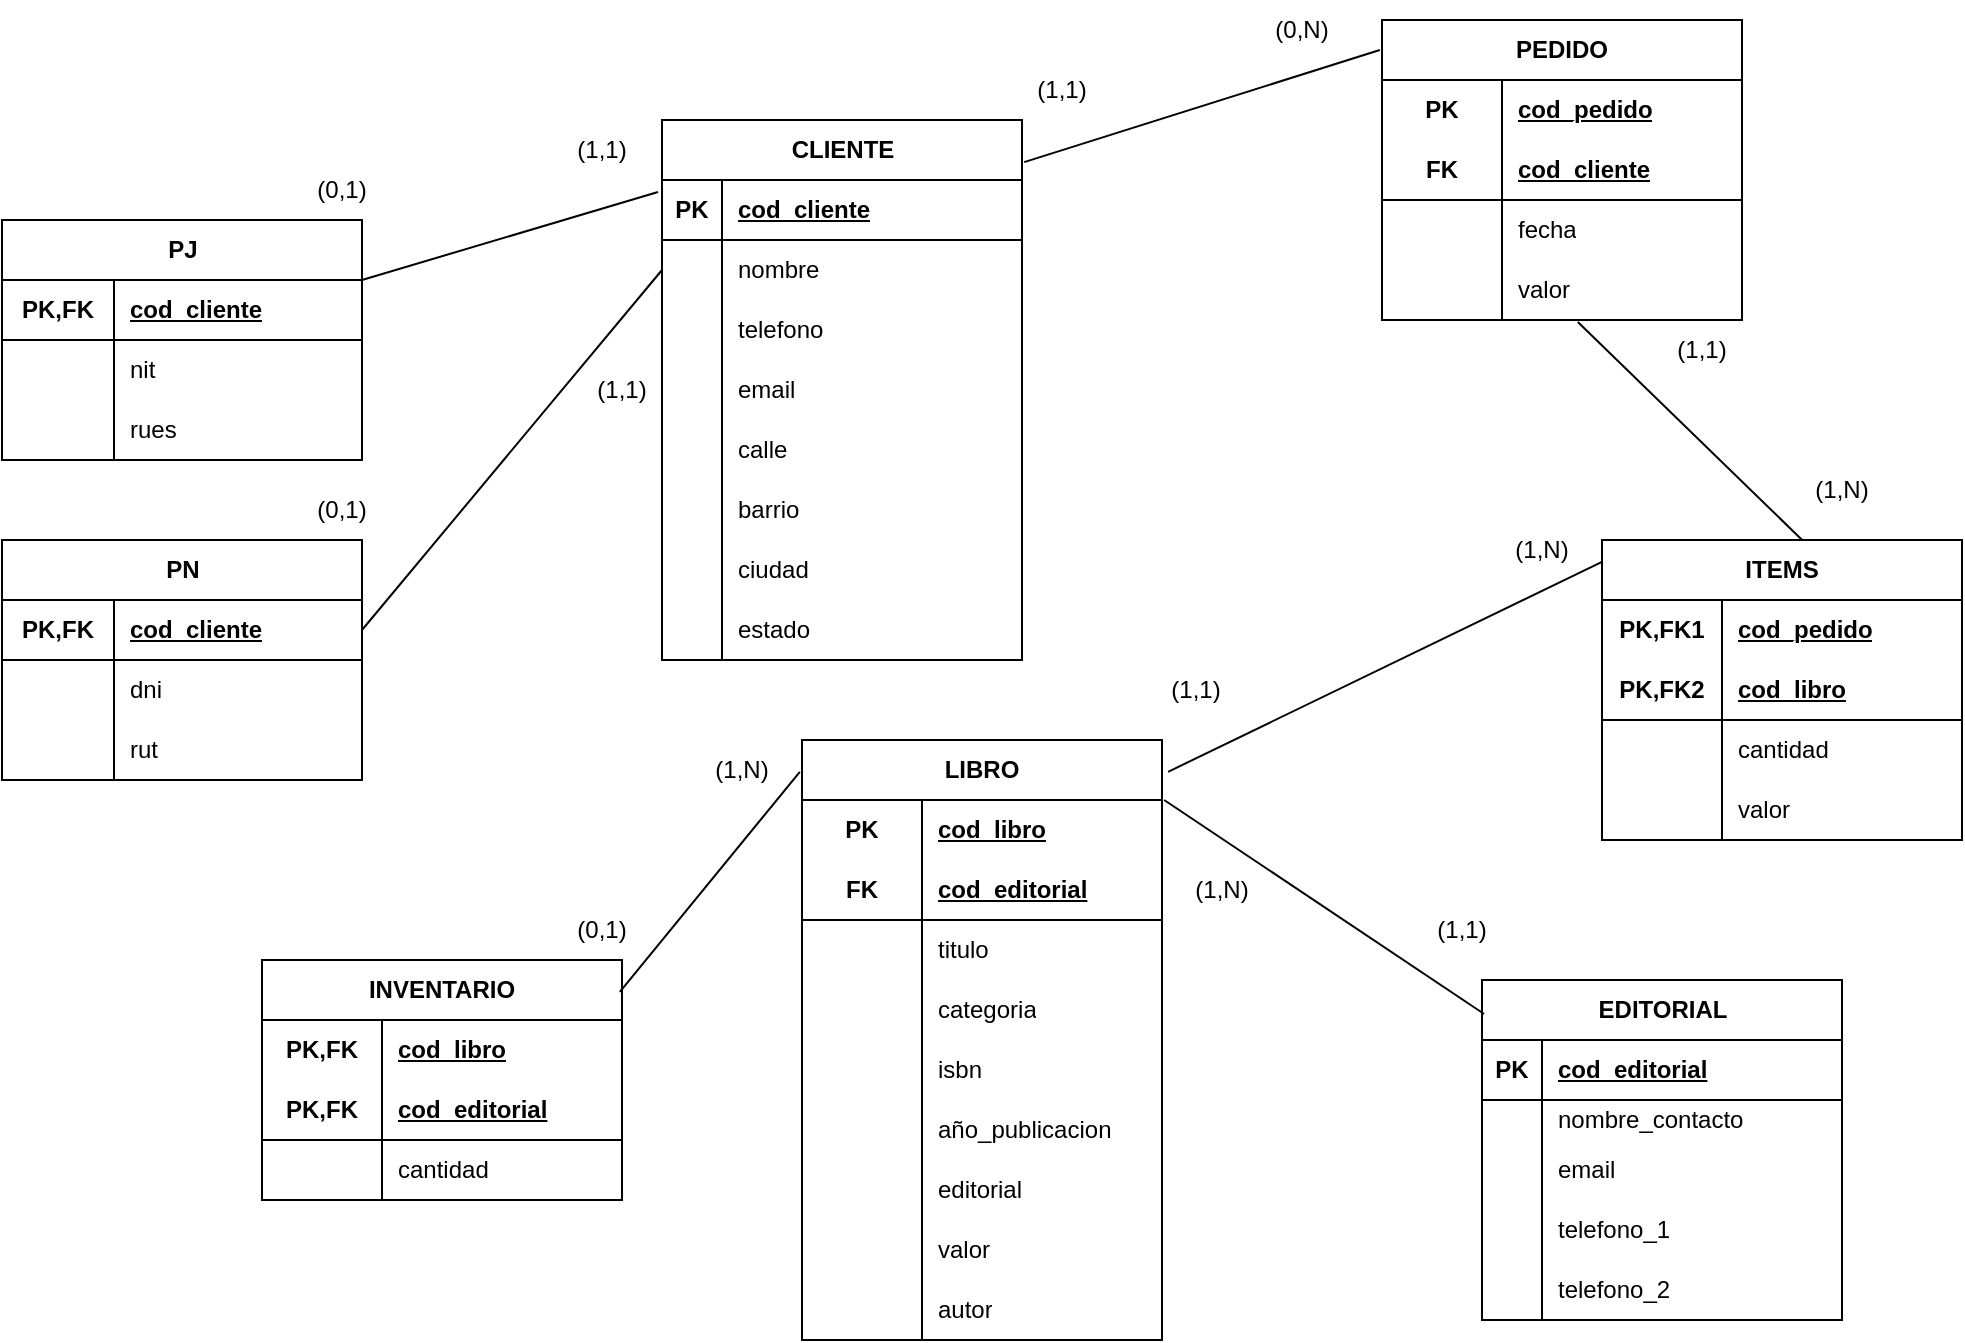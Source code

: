 <mxfile version="27.2.0">
  <diagram name="Página-1" id="i_dzlknEgT5EiHGoHxBl">
    <mxGraphModel dx="1426" dy="1920" grid="1" gridSize="10" guides="1" tooltips="1" connect="1" arrows="1" fold="1" page="1" pageScale="1" pageWidth="827" pageHeight="1169" math="0" shadow="0">
      <root>
        <mxCell id="0" />
        <mxCell id="1" parent="0" />
        <mxCell id="mMzrcT9oC1qT4uCZ-Awr-1" value="CLIENTE" style="shape=table;startSize=30;container=1;collapsible=1;childLayout=tableLayout;fixedRows=1;rowLines=0;fontStyle=1;align=center;resizeLast=1;html=1;" vertex="1" parent="1">
          <mxGeometry x="530" y="-10" width="180" height="270" as="geometry" />
        </mxCell>
        <mxCell id="mMzrcT9oC1qT4uCZ-Awr-2" value="" style="shape=tableRow;horizontal=0;startSize=0;swimlaneHead=0;swimlaneBody=0;fillColor=none;collapsible=0;dropTarget=0;points=[[0,0.5],[1,0.5]];portConstraint=eastwest;top=0;left=0;right=0;bottom=1;" vertex="1" parent="mMzrcT9oC1qT4uCZ-Awr-1">
          <mxGeometry y="30" width="180" height="30" as="geometry" />
        </mxCell>
        <mxCell id="mMzrcT9oC1qT4uCZ-Awr-3" value="PK" style="shape=partialRectangle;connectable=0;fillColor=none;top=0;left=0;bottom=0;right=0;fontStyle=1;overflow=hidden;whiteSpace=wrap;html=1;" vertex="1" parent="mMzrcT9oC1qT4uCZ-Awr-2">
          <mxGeometry width="30" height="30" as="geometry">
            <mxRectangle width="30" height="30" as="alternateBounds" />
          </mxGeometry>
        </mxCell>
        <mxCell id="mMzrcT9oC1qT4uCZ-Awr-4" value="cod_cliente" style="shape=partialRectangle;connectable=0;fillColor=none;top=0;left=0;bottom=0;right=0;align=left;spacingLeft=6;fontStyle=5;overflow=hidden;whiteSpace=wrap;html=1;" vertex="1" parent="mMzrcT9oC1qT4uCZ-Awr-2">
          <mxGeometry x="30" width="150" height="30" as="geometry">
            <mxRectangle width="150" height="30" as="alternateBounds" />
          </mxGeometry>
        </mxCell>
        <mxCell id="mMzrcT9oC1qT4uCZ-Awr-5" value="" style="shape=tableRow;horizontal=0;startSize=0;swimlaneHead=0;swimlaneBody=0;fillColor=none;collapsible=0;dropTarget=0;points=[[0,0.5],[1,0.5]];portConstraint=eastwest;top=0;left=0;right=0;bottom=0;" vertex="1" parent="mMzrcT9oC1qT4uCZ-Awr-1">
          <mxGeometry y="60" width="180" height="30" as="geometry" />
        </mxCell>
        <mxCell id="mMzrcT9oC1qT4uCZ-Awr-6" value="" style="shape=partialRectangle;connectable=0;fillColor=none;top=0;left=0;bottom=0;right=0;editable=1;overflow=hidden;whiteSpace=wrap;html=1;" vertex="1" parent="mMzrcT9oC1qT4uCZ-Awr-5">
          <mxGeometry width="30" height="30" as="geometry">
            <mxRectangle width="30" height="30" as="alternateBounds" />
          </mxGeometry>
        </mxCell>
        <mxCell id="mMzrcT9oC1qT4uCZ-Awr-7" value="nombre" style="shape=partialRectangle;connectable=0;fillColor=none;top=0;left=0;bottom=0;right=0;align=left;spacingLeft=6;overflow=hidden;whiteSpace=wrap;html=1;" vertex="1" parent="mMzrcT9oC1qT4uCZ-Awr-5">
          <mxGeometry x="30" width="150" height="30" as="geometry">
            <mxRectangle width="150" height="30" as="alternateBounds" />
          </mxGeometry>
        </mxCell>
        <mxCell id="mMzrcT9oC1qT4uCZ-Awr-8" value="" style="shape=tableRow;horizontal=0;startSize=0;swimlaneHead=0;swimlaneBody=0;fillColor=none;collapsible=0;dropTarget=0;points=[[0,0.5],[1,0.5]];portConstraint=eastwest;top=0;left=0;right=0;bottom=0;" vertex="1" parent="mMzrcT9oC1qT4uCZ-Awr-1">
          <mxGeometry y="90" width="180" height="30" as="geometry" />
        </mxCell>
        <mxCell id="mMzrcT9oC1qT4uCZ-Awr-9" value="" style="shape=partialRectangle;connectable=0;fillColor=none;top=0;left=0;bottom=0;right=0;editable=1;overflow=hidden;whiteSpace=wrap;html=1;" vertex="1" parent="mMzrcT9oC1qT4uCZ-Awr-8">
          <mxGeometry width="30" height="30" as="geometry">
            <mxRectangle width="30" height="30" as="alternateBounds" />
          </mxGeometry>
        </mxCell>
        <mxCell id="mMzrcT9oC1qT4uCZ-Awr-10" value="telefono" style="shape=partialRectangle;connectable=0;fillColor=none;top=0;left=0;bottom=0;right=0;align=left;spacingLeft=6;overflow=hidden;whiteSpace=wrap;html=1;" vertex="1" parent="mMzrcT9oC1qT4uCZ-Awr-8">
          <mxGeometry x="30" width="150" height="30" as="geometry">
            <mxRectangle width="150" height="30" as="alternateBounds" />
          </mxGeometry>
        </mxCell>
        <mxCell id="mMzrcT9oC1qT4uCZ-Awr-11" value="" style="shape=tableRow;horizontal=0;startSize=0;swimlaneHead=0;swimlaneBody=0;fillColor=none;collapsible=0;dropTarget=0;points=[[0,0.5],[1,0.5]];portConstraint=eastwest;top=0;left=0;right=0;bottom=0;" vertex="1" parent="mMzrcT9oC1qT4uCZ-Awr-1">
          <mxGeometry y="120" width="180" height="30" as="geometry" />
        </mxCell>
        <mxCell id="mMzrcT9oC1qT4uCZ-Awr-12" value="" style="shape=partialRectangle;connectable=0;fillColor=none;top=0;left=0;bottom=0;right=0;editable=1;overflow=hidden;whiteSpace=wrap;html=1;" vertex="1" parent="mMzrcT9oC1qT4uCZ-Awr-11">
          <mxGeometry width="30" height="30" as="geometry">
            <mxRectangle width="30" height="30" as="alternateBounds" />
          </mxGeometry>
        </mxCell>
        <mxCell id="mMzrcT9oC1qT4uCZ-Awr-13" value="email" style="shape=partialRectangle;connectable=0;fillColor=none;top=0;left=0;bottom=0;right=0;align=left;spacingLeft=6;overflow=hidden;whiteSpace=wrap;html=1;" vertex="1" parent="mMzrcT9oC1qT4uCZ-Awr-11">
          <mxGeometry x="30" width="150" height="30" as="geometry">
            <mxRectangle width="150" height="30" as="alternateBounds" />
          </mxGeometry>
        </mxCell>
        <mxCell id="mMzrcT9oC1qT4uCZ-Awr-14" style="shape=tableRow;horizontal=0;startSize=0;swimlaneHead=0;swimlaneBody=0;fillColor=none;collapsible=0;dropTarget=0;points=[[0,0.5],[1,0.5]];portConstraint=eastwest;top=0;left=0;right=0;bottom=0;" vertex="1" parent="mMzrcT9oC1qT4uCZ-Awr-1">
          <mxGeometry y="150" width="180" height="30" as="geometry" />
        </mxCell>
        <mxCell id="mMzrcT9oC1qT4uCZ-Awr-15" style="shape=partialRectangle;connectable=0;fillColor=none;top=0;left=0;bottom=0;right=0;editable=1;overflow=hidden;whiteSpace=wrap;html=1;" vertex="1" parent="mMzrcT9oC1qT4uCZ-Awr-14">
          <mxGeometry width="30" height="30" as="geometry">
            <mxRectangle width="30" height="30" as="alternateBounds" />
          </mxGeometry>
        </mxCell>
        <mxCell id="mMzrcT9oC1qT4uCZ-Awr-16" value="calle" style="shape=partialRectangle;connectable=0;fillColor=none;top=0;left=0;bottom=0;right=0;align=left;spacingLeft=6;overflow=hidden;whiteSpace=wrap;html=1;" vertex="1" parent="mMzrcT9oC1qT4uCZ-Awr-14">
          <mxGeometry x="30" width="150" height="30" as="geometry">
            <mxRectangle width="150" height="30" as="alternateBounds" />
          </mxGeometry>
        </mxCell>
        <mxCell id="mMzrcT9oC1qT4uCZ-Awr-17" style="shape=tableRow;horizontal=0;startSize=0;swimlaneHead=0;swimlaneBody=0;fillColor=none;collapsible=0;dropTarget=0;points=[[0,0.5],[1,0.5]];portConstraint=eastwest;top=0;left=0;right=0;bottom=0;" vertex="1" parent="mMzrcT9oC1qT4uCZ-Awr-1">
          <mxGeometry y="180" width="180" height="30" as="geometry" />
        </mxCell>
        <mxCell id="mMzrcT9oC1qT4uCZ-Awr-18" style="shape=partialRectangle;connectable=0;fillColor=none;top=0;left=0;bottom=0;right=0;editable=1;overflow=hidden;whiteSpace=wrap;html=1;" vertex="1" parent="mMzrcT9oC1qT4uCZ-Awr-17">
          <mxGeometry width="30" height="30" as="geometry">
            <mxRectangle width="30" height="30" as="alternateBounds" />
          </mxGeometry>
        </mxCell>
        <mxCell id="mMzrcT9oC1qT4uCZ-Awr-19" value="barrio" style="shape=partialRectangle;connectable=0;fillColor=none;top=0;left=0;bottom=0;right=0;align=left;spacingLeft=6;overflow=hidden;whiteSpace=wrap;html=1;" vertex="1" parent="mMzrcT9oC1qT4uCZ-Awr-17">
          <mxGeometry x="30" width="150" height="30" as="geometry">
            <mxRectangle width="150" height="30" as="alternateBounds" />
          </mxGeometry>
        </mxCell>
        <mxCell id="mMzrcT9oC1qT4uCZ-Awr-20" style="shape=tableRow;horizontal=0;startSize=0;swimlaneHead=0;swimlaneBody=0;fillColor=none;collapsible=0;dropTarget=0;points=[[0,0.5],[1,0.5]];portConstraint=eastwest;top=0;left=0;right=0;bottom=0;" vertex="1" parent="mMzrcT9oC1qT4uCZ-Awr-1">
          <mxGeometry y="210" width="180" height="30" as="geometry" />
        </mxCell>
        <mxCell id="mMzrcT9oC1qT4uCZ-Awr-21" style="shape=partialRectangle;connectable=0;fillColor=none;top=0;left=0;bottom=0;right=0;editable=1;overflow=hidden;whiteSpace=wrap;html=1;" vertex="1" parent="mMzrcT9oC1qT4uCZ-Awr-20">
          <mxGeometry width="30" height="30" as="geometry">
            <mxRectangle width="30" height="30" as="alternateBounds" />
          </mxGeometry>
        </mxCell>
        <mxCell id="mMzrcT9oC1qT4uCZ-Awr-22" value="ciudad" style="shape=partialRectangle;connectable=0;fillColor=none;top=0;left=0;bottom=0;right=0;align=left;spacingLeft=6;overflow=hidden;whiteSpace=wrap;html=1;" vertex="1" parent="mMzrcT9oC1qT4uCZ-Awr-20">
          <mxGeometry x="30" width="150" height="30" as="geometry">
            <mxRectangle width="150" height="30" as="alternateBounds" />
          </mxGeometry>
        </mxCell>
        <mxCell id="mMzrcT9oC1qT4uCZ-Awr-23" style="shape=tableRow;horizontal=0;startSize=0;swimlaneHead=0;swimlaneBody=0;fillColor=none;collapsible=0;dropTarget=0;points=[[0,0.5],[1,0.5]];portConstraint=eastwest;top=0;left=0;right=0;bottom=0;" vertex="1" parent="mMzrcT9oC1qT4uCZ-Awr-1">
          <mxGeometry y="240" width="180" height="30" as="geometry" />
        </mxCell>
        <mxCell id="mMzrcT9oC1qT4uCZ-Awr-24" style="shape=partialRectangle;connectable=0;fillColor=none;top=0;left=0;bottom=0;right=0;editable=1;overflow=hidden;whiteSpace=wrap;html=1;" vertex="1" parent="mMzrcT9oC1qT4uCZ-Awr-23">
          <mxGeometry width="30" height="30" as="geometry">
            <mxRectangle width="30" height="30" as="alternateBounds" />
          </mxGeometry>
        </mxCell>
        <mxCell id="mMzrcT9oC1qT4uCZ-Awr-25" value="estado" style="shape=partialRectangle;connectable=0;fillColor=none;top=0;left=0;bottom=0;right=0;align=left;spacingLeft=6;overflow=hidden;whiteSpace=wrap;html=1;" vertex="1" parent="mMzrcT9oC1qT4uCZ-Awr-23">
          <mxGeometry x="30" width="150" height="30" as="geometry">
            <mxRectangle width="150" height="30" as="alternateBounds" />
          </mxGeometry>
        </mxCell>
        <mxCell id="mMzrcT9oC1qT4uCZ-Awr-26" value="EDITORIAL" style="shape=table;startSize=30;container=1;collapsible=1;childLayout=tableLayout;fixedRows=1;rowLines=0;fontStyle=1;align=center;resizeLast=1;html=1;" vertex="1" parent="1">
          <mxGeometry x="940" y="420" width="180" height="170" as="geometry" />
        </mxCell>
        <mxCell id="mMzrcT9oC1qT4uCZ-Awr-27" value="" style="shape=tableRow;horizontal=0;startSize=0;swimlaneHead=0;swimlaneBody=0;fillColor=none;collapsible=0;dropTarget=0;points=[[0,0.5],[1,0.5]];portConstraint=eastwest;top=0;left=0;right=0;bottom=1;" vertex="1" parent="mMzrcT9oC1qT4uCZ-Awr-26">
          <mxGeometry y="30" width="180" height="30" as="geometry" />
        </mxCell>
        <mxCell id="mMzrcT9oC1qT4uCZ-Awr-28" value="PK" style="shape=partialRectangle;connectable=0;fillColor=none;top=0;left=0;bottom=0;right=0;fontStyle=1;overflow=hidden;whiteSpace=wrap;html=1;" vertex="1" parent="mMzrcT9oC1qT4uCZ-Awr-27">
          <mxGeometry width="30" height="30" as="geometry">
            <mxRectangle width="30" height="30" as="alternateBounds" />
          </mxGeometry>
        </mxCell>
        <mxCell id="mMzrcT9oC1qT4uCZ-Awr-29" value="cod_editorial" style="shape=partialRectangle;connectable=0;fillColor=none;top=0;left=0;bottom=0;right=0;align=left;spacingLeft=6;fontStyle=5;overflow=hidden;whiteSpace=wrap;html=1;" vertex="1" parent="mMzrcT9oC1qT4uCZ-Awr-27">
          <mxGeometry x="30" width="150" height="30" as="geometry">
            <mxRectangle width="150" height="30" as="alternateBounds" />
          </mxGeometry>
        </mxCell>
        <mxCell id="mMzrcT9oC1qT4uCZ-Awr-30" value="" style="shape=tableRow;horizontal=0;startSize=0;swimlaneHead=0;swimlaneBody=0;fillColor=none;collapsible=0;dropTarget=0;points=[[0,0.5],[1,0.5]];portConstraint=eastwest;top=0;left=0;right=0;bottom=0;" vertex="1" parent="mMzrcT9oC1qT4uCZ-Awr-26">
          <mxGeometry y="60" width="180" height="20" as="geometry" />
        </mxCell>
        <mxCell id="mMzrcT9oC1qT4uCZ-Awr-31" value="" style="shape=partialRectangle;connectable=0;fillColor=none;top=0;left=0;bottom=0;right=0;editable=1;overflow=hidden;whiteSpace=wrap;html=1;" vertex="1" parent="mMzrcT9oC1qT4uCZ-Awr-30">
          <mxGeometry width="30" height="20" as="geometry">
            <mxRectangle width="30" height="20" as="alternateBounds" />
          </mxGeometry>
        </mxCell>
        <mxCell id="mMzrcT9oC1qT4uCZ-Awr-32" value="nombre_contacto" style="shape=partialRectangle;connectable=0;fillColor=none;top=0;left=0;bottom=0;right=0;align=left;spacingLeft=6;overflow=hidden;whiteSpace=wrap;html=1;" vertex="1" parent="mMzrcT9oC1qT4uCZ-Awr-30">
          <mxGeometry x="30" width="150" height="20" as="geometry">
            <mxRectangle width="150" height="20" as="alternateBounds" />
          </mxGeometry>
        </mxCell>
        <mxCell id="mMzrcT9oC1qT4uCZ-Awr-33" value="" style="shape=tableRow;horizontal=0;startSize=0;swimlaneHead=0;swimlaneBody=0;fillColor=none;collapsible=0;dropTarget=0;points=[[0,0.5],[1,0.5]];portConstraint=eastwest;top=0;left=0;right=0;bottom=0;" vertex="1" parent="mMzrcT9oC1qT4uCZ-Awr-26">
          <mxGeometry y="80" width="180" height="30" as="geometry" />
        </mxCell>
        <mxCell id="mMzrcT9oC1qT4uCZ-Awr-34" value="" style="shape=partialRectangle;connectable=0;fillColor=none;top=0;left=0;bottom=0;right=0;editable=1;overflow=hidden;whiteSpace=wrap;html=1;" vertex="1" parent="mMzrcT9oC1qT4uCZ-Awr-33">
          <mxGeometry width="30" height="30" as="geometry">
            <mxRectangle width="30" height="30" as="alternateBounds" />
          </mxGeometry>
        </mxCell>
        <mxCell id="mMzrcT9oC1qT4uCZ-Awr-35" value="email" style="shape=partialRectangle;connectable=0;fillColor=none;top=0;left=0;bottom=0;right=0;align=left;spacingLeft=6;overflow=hidden;whiteSpace=wrap;html=1;" vertex="1" parent="mMzrcT9oC1qT4uCZ-Awr-33">
          <mxGeometry x="30" width="150" height="30" as="geometry">
            <mxRectangle width="150" height="30" as="alternateBounds" />
          </mxGeometry>
        </mxCell>
        <mxCell id="mMzrcT9oC1qT4uCZ-Awr-36" value="" style="shape=tableRow;horizontal=0;startSize=0;swimlaneHead=0;swimlaneBody=0;fillColor=none;collapsible=0;dropTarget=0;points=[[0,0.5],[1,0.5]];portConstraint=eastwest;top=0;left=0;right=0;bottom=0;" vertex="1" parent="mMzrcT9oC1qT4uCZ-Awr-26">
          <mxGeometry y="110" width="180" height="30" as="geometry" />
        </mxCell>
        <mxCell id="mMzrcT9oC1qT4uCZ-Awr-37" value="" style="shape=partialRectangle;connectable=0;fillColor=none;top=0;left=0;bottom=0;right=0;editable=1;overflow=hidden;whiteSpace=wrap;html=1;" vertex="1" parent="mMzrcT9oC1qT4uCZ-Awr-36">
          <mxGeometry width="30" height="30" as="geometry">
            <mxRectangle width="30" height="30" as="alternateBounds" />
          </mxGeometry>
        </mxCell>
        <mxCell id="mMzrcT9oC1qT4uCZ-Awr-38" value="telefono_1" style="shape=partialRectangle;connectable=0;fillColor=none;top=0;left=0;bottom=0;right=0;align=left;spacingLeft=6;overflow=hidden;whiteSpace=wrap;html=1;" vertex="1" parent="mMzrcT9oC1qT4uCZ-Awr-36">
          <mxGeometry x="30" width="150" height="30" as="geometry">
            <mxRectangle width="150" height="30" as="alternateBounds" />
          </mxGeometry>
        </mxCell>
        <mxCell id="mMzrcT9oC1qT4uCZ-Awr-39" value="" style="shape=tableRow;horizontal=0;startSize=0;swimlaneHead=0;swimlaneBody=0;fillColor=none;collapsible=0;dropTarget=0;points=[[0,0.5],[1,0.5]];portConstraint=eastwest;top=0;left=0;right=0;bottom=0;" vertex="1" parent="mMzrcT9oC1qT4uCZ-Awr-26">
          <mxGeometry y="140" width="180" height="30" as="geometry" />
        </mxCell>
        <mxCell id="mMzrcT9oC1qT4uCZ-Awr-40" value="" style="shape=partialRectangle;connectable=0;fillColor=none;top=0;left=0;bottom=0;right=0;editable=1;overflow=hidden;whiteSpace=wrap;html=1;" vertex="1" parent="mMzrcT9oC1qT4uCZ-Awr-39">
          <mxGeometry width="30" height="30" as="geometry">
            <mxRectangle width="30" height="30" as="alternateBounds" />
          </mxGeometry>
        </mxCell>
        <mxCell id="mMzrcT9oC1qT4uCZ-Awr-41" value="telefono_2" style="shape=partialRectangle;connectable=0;fillColor=none;top=0;left=0;bottom=0;right=0;align=left;spacingLeft=6;overflow=hidden;whiteSpace=wrap;html=1;" vertex="1" parent="mMzrcT9oC1qT4uCZ-Awr-39">
          <mxGeometry x="30" width="150" height="30" as="geometry">
            <mxRectangle width="150" height="30" as="alternateBounds" />
          </mxGeometry>
        </mxCell>
        <mxCell id="mMzrcT9oC1qT4uCZ-Awr-55" value="PEDIDO" style="shape=table;startSize=30;container=1;collapsible=1;childLayout=tableLayout;fixedRows=1;rowLines=0;fontStyle=1;align=center;resizeLast=1;html=1;whiteSpace=wrap;" vertex="1" parent="1">
          <mxGeometry x="890" y="-60" width="180" height="150" as="geometry" />
        </mxCell>
        <mxCell id="mMzrcT9oC1qT4uCZ-Awr-56" value="" style="shape=tableRow;horizontal=0;startSize=0;swimlaneHead=0;swimlaneBody=0;fillColor=none;collapsible=0;dropTarget=0;points=[[0,0.5],[1,0.5]];portConstraint=eastwest;top=0;left=0;right=0;bottom=0;html=1;" vertex="1" parent="mMzrcT9oC1qT4uCZ-Awr-55">
          <mxGeometry y="30" width="180" height="30" as="geometry" />
        </mxCell>
        <mxCell id="mMzrcT9oC1qT4uCZ-Awr-57" value="PK" style="shape=partialRectangle;connectable=0;fillColor=none;top=0;left=0;bottom=0;right=0;fontStyle=1;overflow=hidden;html=1;whiteSpace=wrap;" vertex="1" parent="mMzrcT9oC1qT4uCZ-Awr-56">
          <mxGeometry width="60" height="30" as="geometry">
            <mxRectangle width="60" height="30" as="alternateBounds" />
          </mxGeometry>
        </mxCell>
        <mxCell id="mMzrcT9oC1qT4uCZ-Awr-58" value="cod_pedido" style="shape=partialRectangle;connectable=0;fillColor=none;top=0;left=0;bottom=0;right=0;align=left;spacingLeft=6;fontStyle=5;overflow=hidden;html=1;whiteSpace=wrap;" vertex="1" parent="mMzrcT9oC1qT4uCZ-Awr-56">
          <mxGeometry x="60" width="120" height="30" as="geometry">
            <mxRectangle width="120" height="30" as="alternateBounds" />
          </mxGeometry>
        </mxCell>
        <mxCell id="mMzrcT9oC1qT4uCZ-Awr-59" value="" style="shape=tableRow;horizontal=0;startSize=0;swimlaneHead=0;swimlaneBody=0;fillColor=none;collapsible=0;dropTarget=0;points=[[0,0.5],[1,0.5]];portConstraint=eastwest;top=0;left=0;right=0;bottom=1;html=1;" vertex="1" parent="mMzrcT9oC1qT4uCZ-Awr-55">
          <mxGeometry y="60" width="180" height="30" as="geometry" />
        </mxCell>
        <mxCell id="mMzrcT9oC1qT4uCZ-Awr-60" value="FK" style="shape=partialRectangle;connectable=0;fillColor=none;top=0;left=0;bottom=0;right=0;fontStyle=1;overflow=hidden;html=1;whiteSpace=wrap;" vertex="1" parent="mMzrcT9oC1qT4uCZ-Awr-59">
          <mxGeometry width="60" height="30" as="geometry">
            <mxRectangle width="60" height="30" as="alternateBounds" />
          </mxGeometry>
        </mxCell>
        <mxCell id="mMzrcT9oC1qT4uCZ-Awr-61" value="cod_cliente" style="shape=partialRectangle;connectable=0;fillColor=none;top=0;left=0;bottom=0;right=0;align=left;spacingLeft=6;fontStyle=5;overflow=hidden;html=1;whiteSpace=wrap;" vertex="1" parent="mMzrcT9oC1qT4uCZ-Awr-59">
          <mxGeometry x="60" width="120" height="30" as="geometry">
            <mxRectangle width="120" height="30" as="alternateBounds" />
          </mxGeometry>
        </mxCell>
        <mxCell id="mMzrcT9oC1qT4uCZ-Awr-62" value="" style="shape=tableRow;horizontal=0;startSize=0;swimlaneHead=0;swimlaneBody=0;fillColor=none;collapsible=0;dropTarget=0;points=[[0,0.5],[1,0.5]];portConstraint=eastwest;top=0;left=0;right=0;bottom=0;html=1;" vertex="1" parent="mMzrcT9oC1qT4uCZ-Awr-55">
          <mxGeometry y="90" width="180" height="30" as="geometry" />
        </mxCell>
        <mxCell id="mMzrcT9oC1qT4uCZ-Awr-63" value="" style="shape=partialRectangle;connectable=0;fillColor=none;top=0;left=0;bottom=0;right=0;editable=1;overflow=hidden;html=1;whiteSpace=wrap;" vertex="1" parent="mMzrcT9oC1qT4uCZ-Awr-62">
          <mxGeometry width="60" height="30" as="geometry">
            <mxRectangle width="60" height="30" as="alternateBounds" />
          </mxGeometry>
        </mxCell>
        <mxCell id="mMzrcT9oC1qT4uCZ-Awr-64" value="fecha" style="shape=partialRectangle;connectable=0;fillColor=none;top=0;left=0;bottom=0;right=0;align=left;spacingLeft=6;overflow=hidden;html=1;whiteSpace=wrap;" vertex="1" parent="mMzrcT9oC1qT4uCZ-Awr-62">
          <mxGeometry x="60" width="120" height="30" as="geometry">
            <mxRectangle width="120" height="30" as="alternateBounds" />
          </mxGeometry>
        </mxCell>
        <mxCell id="mMzrcT9oC1qT4uCZ-Awr-65" value="" style="shape=tableRow;horizontal=0;startSize=0;swimlaneHead=0;swimlaneBody=0;fillColor=none;collapsible=0;dropTarget=0;points=[[0,0.5],[1,0.5]];portConstraint=eastwest;top=0;left=0;right=0;bottom=0;html=1;" vertex="1" parent="mMzrcT9oC1qT4uCZ-Awr-55">
          <mxGeometry y="120" width="180" height="30" as="geometry" />
        </mxCell>
        <mxCell id="mMzrcT9oC1qT4uCZ-Awr-66" value="" style="shape=partialRectangle;connectable=0;fillColor=none;top=0;left=0;bottom=0;right=0;editable=1;overflow=hidden;html=1;whiteSpace=wrap;" vertex="1" parent="mMzrcT9oC1qT4uCZ-Awr-65">
          <mxGeometry width="60" height="30" as="geometry">
            <mxRectangle width="60" height="30" as="alternateBounds" />
          </mxGeometry>
        </mxCell>
        <mxCell id="mMzrcT9oC1qT4uCZ-Awr-67" value="valor" style="shape=partialRectangle;connectable=0;fillColor=none;top=0;left=0;bottom=0;right=0;align=left;spacingLeft=6;overflow=hidden;html=1;whiteSpace=wrap;" vertex="1" parent="mMzrcT9oC1qT4uCZ-Awr-65">
          <mxGeometry x="60" width="120" height="30" as="geometry">
            <mxRectangle width="120" height="30" as="alternateBounds" />
          </mxGeometry>
        </mxCell>
        <mxCell id="mMzrcT9oC1qT4uCZ-Awr-68" value="LIBRO" style="shape=table;startSize=30;container=1;collapsible=1;childLayout=tableLayout;fixedRows=1;rowLines=0;fontStyle=1;align=center;resizeLast=1;html=1;whiteSpace=wrap;" vertex="1" parent="1">
          <mxGeometry x="600" y="300" width="180" height="300" as="geometry" />
        </mxCell>
        <mxCell id="mMzrcT9oC1qT4uCZ-Awr-69" value="" style="shape=tableRow;horizontal=0;startSize=0;swimlaneHead=0;swimlaneBody=0;fillColor=none;collapsible=0;dropTarget=0;points=[[0,0.5],[1,0.5]];portConstraint=eastwest;top=0;left=0;right=0;bottom=0;html=1;" vertex="1" parent="mMzrcT9oC1qT4uCZ-Awr-68">
          <mxGeometry y="30" width="180" height="30" as="geometry" />
        </mxCell>
        <mxCell id="mMzrcT9oC1qT4uCZ-Awr-70" value="PK" style="shape=partialRectangle;connectable=0;fillColor=none;top=0;left=0;bottom=0;right=0;fontStyle=1;overflow=hidden;html=1;whiteSpace=wrap;" vertex="1" parent="mMzrcT9oC1qT4uCZ-Awr-69">
          <mxGeometry width="60" height="30" as="geometry">
            <mxRectangle width="60" height="30" as="alternateBounds" />
          </mxGeometry>
        </mxCell>
        <mxCell id="mMzrcT9oC1qT4uCZ-Awr-71" value="cod_libro" style="shape=partialRectangle;connectable=0;fillColor=none;top=0;left=0;bottom=0;right=0;align=left;spacingLeft=6;fontStyle=5;overflow=hidden;html=1;whiteSpace=wrap;" vertex="1" parent="mMzrcT9oC1qT4uCZ-Awr-69">
          <mxGeometry x="60" width="120" height="30" as="geometry">
            <mxRectangle width="120" height="30" as="alternateBounds" />
          </mxGeometry>
        </mxCell>
        <mxCell id="mMzrcT9oC1qT4uCZ-Awr-72" value="" style="shape=tableRow;horizontal=0;startSize=0;swimlaneHead=0;swimlaneBody=0;fillColor=none;collapsible=0;dropTarget=0;points=[[0,0.5],[1,0.5]];portConstraint=eastwest;top=0;left=0;right=0;bottom=1;html=1;" vertex="1" parent="mMzrcT9oC1qT4uCZ-Awr-68">
          <mxGeometry y="60" width="180" height="30" as="geometry" />
        </mxCell>
        <mxCell id="mMzrcT9oC1qT4uCZ-Awr-73" value="FK" style="shape=partialRectangle;connectable=0;fillColor=none;top=0;left=0;bottom=0;right=0;fontStyle=1;overflow=hidden;html=1;whiteSpace=wrap;" vertex="1" parent="mMzrcT9oC1qT4uCZ-Awr-72">
          <mxGeometry width="60" height="30" as="geometry">
            <mxRectangle width="60" height="30" as="alternateBounds" />
          </mxGeometry>
        </mxCell>
        <mxCell id="mMzrcT9oC1qT4uCZ-Awr-74" value="cod_editorial" style="shape=partialRectangle;connectable=0;fillColor=none;top=0;left=0;bottom=0;right=0;align=left;spacingLeft=6;fontStyle=5;overflow=hidden;html=1;whiteSpace=wrap;" vertex="1" parent="mMzrcT9oC1qT4uCZ-Awr-72">
          <mxGeometry x="60" width="120" height="30" as="geometry">
            <mxRectangle width="120" height="30" as="alternateBounds" />
          </mxGeometry>
        </mxCell>
        <mxCell id="mMzrcT9oC1qT4uCZ-Awr-75" value="" style="shape=tableRow;horizontal=0;startSize=0;swimlaneHead=0;swimlaneBody=0;fillColor=none;collapsible=0;dropTarget=0;points=[[0,0.5],[1,0.5]];portConstraint=eastwest;top=0;left=0;right=0;bottom=0;html=1;" vertex="1" parent="mMzrcT9oC1qT4uCZ-Awr-68">
          <mxGeometry y="90" width="180" height="30" as="geometry" />
        </mxCell>
        <mxCell id="mMzrcT9oC1qT4uCZ-Awr-76" value="" style="shape=partialRectangle;connectable=0;fillColor=none;top=0;left=0;bottom=0;right=0;editable=1;overflow=hidden;html=1;whiteSpace=wrap;" vertex="1" parent="mMzrcT9oC1qT4uCZ-Awr-75">
          <mxGeometry width="60" height="30" as="geometry">
            <mxRectangle width="60" height="30" as="alternateBounds" />
          </mxGeometry>
        </mxCell>
        <mxCell id="mMzrcT9oC1qT4uCZ-Awr-77" value="titulo" style="shape=partialRectangle;connectable=0;fillColor=none;top=0;left=0;bottom=0;right=0;align=left;spacingLeft=6;overflow=hidden;html=1;whiteSpace=wrap;" vertex="1" parent="mMzrcT9oC1qT4uCZ-Awr-75">
          <mxGeometry x="60" width="120" height="30" as="geometry">
            <mxRectangle width="120" height="30" as="alternateBounds" />
          </mxGeometry>
        </mxCell>
        <mxCell id="mMzrcT9oC1qT4uCZ-Awr-78" value="" style="shape=tableRow;horizontal=0;startSize=0;swimlaneHead=0;swimlaneBody=0;fillColor=none;collapsible=0;dropTarget=0;points=[[0,0.5],[1,0.5]];portConstraint=eastwest;top=0;left=0;right=0;bottom=0;html=1;" vertex="1" parent="mMzrcT9oC1qT4uCZ-Awr-68">
          <mxGeometry y="120" width="180" height="30" as="geometry" />
        </mxCell>
        <mxCell id="mMzrcT9oC1qT4uCZ-Awr-79" value="" style="shape=partialRectangle;connectable=0;fillColor=none;top=0;left=0;bottom=0;right=0;editable=1;overflow=hidden;html=1;whiteSpace=wrap;" vertex="1" parent="mMzrcT9oC1qT4uCZ-Awr-78">
          <mxGeometry width="60" height="30" as="geometry">
            <mxRectangle width="60" height="30" as="alternateBounds" />
          </mxGeometry>
        </mxCell>
        <mxCell id="mMzrcT9oC1qT4uCZ-Awr-80" value="categoria" style="shape=partialRectangle;connectable=0;fillColor=none;top=0;left=0;bottom=0;right=0;align=left;spacingLeft=6;overflow=hidden;html=1;whiteSpace=wrap;" vertex="1" parent="mMzrcT9oC1qT4uCZ-Awr-78">
          <mxGeometry x="60" width="120" height="30" as="geometry">
            <mxRectangle width="120" height="30" as="alternateBounds" />
          </mxGeometry>
        </mxCell>
        <mxCell id="mMzrcT9oC1qT4uCZ-Awr-81" value="" style="shape=tableRow;horizontal=0;startSize=0;swimlaneHead=0;swimlaneBody=0;fillColor=none;collapsible=0;dropTarget=0;points=[[0,0.5],[1,0.5]];portConstraint=eastwest;top=0;left=0;right=0;bottom=0;html=1;" vertex="1" parent="mMzrcT9oC1qT4uCZ-Awr-68">
          <mxGeometry y="150" width="180" height="30" as="geometry" />
        </mxCell>
        <mxCell id="mMzrcT9oC1qT4uCZ-Awr-82" value="" style="shape=partialRectangle;connectable=0;fillColor=none;top=0;left=0;bottom=0;right=0;editable=1;overflow=hidden;html=1;whiteSpace=wrap;" vertex="1" parent="mMzrcT9oC1qT4uCZ-Awr-81">
          <mxGeometry width="60" height="30" as="geometry">
            <mxRectangle width="60" height="30" as="alternateBounds" />
          </mxGeometry>
        </mxCell>
        <mxCell id="mMzrcT9oC1qT4uCZ-Awr-83" value="isbn" style="shape=partialRectangle;connectable=0;fillColor=none;top=0;left=0;bottom=0;right=0;align=left;spacingLeft=6;overflow=hidden;html=1;whiteSpace=wrap;" vertex="1" parent="mMzrcT9oC1qT4uCZ-Awr-81">
          <mxGeometry x="60" width="120" height="30" as="geometry">
            <mxRectangle width="120" height="30" as="alternateBounds" />
          </mxGeometry>
        </mxCell>
        <mxCell id="mMzrcT9oC1qT4uCZ-Awr-87" value="" style="shape=tableRow;horizontal=0;startSize=0;swimlaneHead=0;swimlaneBody=0;fillColor=none;collapsible=0;dropTarget=0;points=[[0,0.5],[1,0.5]];portConstraint=eastwest;top=0;left=0;right=0;bottom=0;html=1;" vertex="1" parent="mMzrcT9oC1qT4uCZ-Awr-68">
          <mxGeometry y="180" width="180" height="30" as="geometry" />
        </mxCell>
        <mxCell id="mMzrcT9oC1qT4uCZ-Awr-88" value="" style="shape=partialRectangle;connectable=0;fillColor=none;top=0;left=0;bottom=0;right=0;editable=1;overflow=hidden;html=1;whiteSpace=wrap;" vertex="1" parent="mMzrcT9oC1qT4uCZ-Awr-87">
          <mxGeometry width="60" height="30" as="geometry">
            <mxRectangle width="60" height="30" as="alternateBounds" />
          </mxGeometry>
        </mxCell>
        <mxCell id="mMzrcT9oC1qT4uCZ-Awr-89" value="año_publicacion" style="shape=partialRectangle;connectable=0;fillColor=none;top=0;left=0;bottom=0;right=0;align=left;spacingLeft=6;overflow=hidden;html=1;whiteSpace=wrap;" vertex="1" parent="mMzrcT9oC1qT4uCZ-Awr-87">
          <mxGeometry x="60" width="120" height="30" as="geometry">
            <mxRectangle width="120" height="30" as="alternateBounds" />
          </mxGeometry>
        </mxCell>
        <mxCell id="mMzrcT9oC1qT4uCZ-Awr-90" value="" style="shape=tableRow;horizontal=0;startSize=0;swimlaneHead=0;swimlaneBody=0;fillColor=none;collapsible=0;dropTarget=0;points=[[0,0.5],[1,0.5]];portConstraint=eastwest;top=0;left=0;right=0;bottom=0;html=1;" vertex="1" parent="mMzrcT9oC1qT4uCZ-Awr-68">
          <mxGeometry y="210" width="180" height="30" as="geometry" />
        </mxCell>
        <mxCell id="mMzrcT9oC1qT4uCZ-Awr-91" value="" style="shape=partialRectangle;connectable=0;fillColor=none;top=0;left=0;bottom=0;right=0;editable=1;overflow=hidden;html=1;whiteSpace=wrap;" vertex="1" parent="mMzrcT9oC1qT4uCZ-Awr-90">
          <mxGeometry width="60" height="30" as="geometry">
            <mxRectangle width="60" height="30" as="alternateBounds" />
          </mxGeometry>
        </mxCell>
        <mxCell id="mMzrcT9oC1qT4uCZ-Awr-92" value="editorial" style="shape=partialRectangle;connectable=0;fillColor=none;top=0;left=0;bottom=0;right=0;align=left;spacingLeft=6;overflow=hidden;html=1;whiteSpace=wrap;" vertex="1" parent="mMzrcT9oC1qT4uCZ-Awr-90">
          <mxGeometry x="60" width="120" height="30" as="geometry">
            <mxRectangle width="120" height="30" as="alternateBounds" />
          </mxGeometry>
        </mxCell>
        <mxCell id="mMzrcT9oC1qT4uCZ-Awr-93" value="" style="shape=tableRow;horizontal=0;startSize=0;swimlaneHead=0;swimlaneBody=0;fillColor=none;collapsible=0;dropTarget=0;points=[[0,0.5],[1,0.5]];portConstraint=eastwest;top=0;left=0;right=0;bottom=0;html=1;" vertex="1" parent="mMzrcT9oC1qT4uCZ-Awr-68">
          <mxGeometry y="240" width="180" height="30" as="geometry" />
        </mxCell>
        <mxCell id="mMzrcT9oC1qT4uCZ-Awr-94" value="" style="shape=partialRectangle;connectable=0;fillColor=none;top=0;left=0;bottom=0;right=0;editable=1;overflow=hidden;html=1;whiteSpace=wrap;" vertex="1" parent="mMzrcT9oC1qT4uCZ-Awr-93">
          <mxGeometry width="60" height="30" as="geometry">
            <mxRectangle width="60" height="30" as="alternateBounds" />
          </mxGeometry>
        </mxCell>
        <mxCell id="mMzrcT9oC1qT4uCZ-Awr-95" value="valor" style="shape=partialRectangle;connectable=0;fillColor=none;top=0;left=0;bottom=0;right=0;align=left;spacingLeft=6;overflow=hidden;html=1;whiteSpace=wrap;" vertex="1" parent="mMzrcT9oC1qT4uCZ-Awr-93">
          <mxGeometry x="60" width="120" height="30" as="geometry">
            <mxRectangle width="120" height="30" as="alternateBounds" />
          </mxGeometry>
        </mxCell>
        <mxCell id="mMzrcT9oC1qT4uCZ-Awr-84" value="" style="shape=tableRow;horizontal=0;startSize=0;swimlaneHead=0;swimlaneBody=0;fillColor=none;collapsible=0;dropTarget=0;points=[[0,0.5],[1,0.5]];portConstraint=eastwest;top=0;left=0;right=0;bottom=0;html=1;" vertex="1" parent="mMzrcT9oC1qT4uCZ-Awr-68">
          <mxGeometry y="270" width="180" height="30" as="geometry" />
        </mxCell>
        <mxCell id="mMzrcT9oC1qT4uCZ-Awr-85" value="" style="shape=partialRectangle;connectable=0;fillColor=none;top=0;left=0;bottom=0;right=0;editable=1;overflow=hidden;html=1;whiteSpace=wrap;" vertex="1" parent="mMzrcT9oC1qT4uCZ-Awr-84">
          <mxGeometry width="60" height="30" as="geometry">
            <mxRectangle width="60" height="30" as="alternateBounds" />
          </mxGeometry>
        </mxCell>
        <mxCell id="mMzrcT9oC1qT4uCZ-Awr-86" value="autor" style="shape=partialRectangle;connectable=0;fillColor=none;top=0;left=0;bottom=0;right=0;align=left;spacingLeft=6;overflow=hidden;html=1;whiteSpace=wrap;" vertex="1" parent="mMzrcT9oC1qT4uCZ-Awr-84">
          <mxGeometry x="60" width="120" height="30" as="geometry">
            <mxRectangle width="120" height="30" as="alternateBounds" />
          </mxGeometry>
        </mxCell>
        <mxCell id="mMzrcT9oC1qT4uCZ-Awr-96" value="INVENTARIO" style="shape=table;startSize=30;container=1;collapsible=1;childLayout=tableLayout;fixedRows=1;rowLines=0;fontStyle=1;align=center;resizeLast=1;html=1;whiteSpace=wrap;" vertex="1" parent="1">
          <mxGeometry x="330" y="410" width="180" height="120" as="geometry" />
        </mxCell>
        <mxCell id="mMzrcT9oC1qT4uCZ-Awr-97" value="" style="shape=tableRow;horizontal=0;startSize=0;swimlaneHead=0;swimlaneBody=0;fillColor=none;collapsible=0;dropTarget=0;points=[[0,0.5],[1,0.5]];portConstraint=eastwest;top=0;left=0;right=0;bottom=0;html=1;" vertex="1" parent="mMzrcT9oC1qT4uCZ-Awr-96">
          <mxGeometry y="30" width="180" height="30" as="geometry" />
        </mxCell>
        <mxCell id="mMzrcT9oC1qT4uCZ-Awr-98" value="PK,FK" style="shape=partialRectangle;connectable=0;fillColor=none;top=0;left=0;bottom=0;right=0;fontStyle=1;overflow=hidden;html=1;whiteSpace=wrap;" vertex="1" parent="mMzrcT9oC1qT4uCZ-Awr-97">
          <mxGeometry width="60" height="30" as="geometry">
            <mxRectangle width="60" height="30" as="alternateBounds" />
          </mxGeometry>
        </mxCell>
        <mxCell id="mMzrcT9oC1qT4uCZ-Awr-99" value="cod_libro" style="shape=partialRectangle;connectable=0;fillColor=none;top=0;left=0;bottom=0;right=0;align=left;spacingLeft=6;fontStyle=5;overflow=hidden;html=1;whiteSpace=wrap;" vertex="1" parent="mMzrcT9oC1qT4uCZ-Awr-97">
          <mxGeometry x="60" width="120" height="30" as="geometry">
            <mxRectangle width="120" height="30" as="alternateBounds" />
          </mxGeometry>
        </mxCell>
        <mxCell id="mMzrcT9oC1qT4uCZ-Awr-100" value="" style="shape=tableRow;horizontal=0;startSize=0;swimlaneHead=0;swimlaneBody=0;fillColor=none;collapsible=0;dropTarget=0;points=[[0,0.5],[1,0.5]];portConstraint=eastwest;top=0;left=0;right=0;bottom=1;html=1;" vertex="1" parent="mMzrcT9oC1qT4uCZ-Awr-96">
          <mxGeometry y="60" width="180" height="30" as="geometry" />
        </mxCell>
        <mxCell id="mMzrcT9oC1qT4uCZ-Awr-101" value="PK,FK" style="shape=partialRectangle;connectable=0;fillColor=none;top=0;left=0;bottom=0;right=0;fontStyle=1;overflow=hidden;html=1;whiteSpace=wrap;" vertex="1" parent="mMzrcT9oC1qT4uCZ-Awr-100">
          <mxGeometry width="60" height="30" as="geometry">
            <mxRectangle width="60" height="30" as="alternateBounds" />
          </mxGeometry>
        </mxCell>
        <mxCell id="mMzrcT9oC1qT4uCZ-Awr-102" value="cod_editorial" style="shape=partialRectangle;connectable=0;fillColor=none;top=0;left=0;bottom=0;right=0;align=left;spacingLeft=6;fontStyle=5;overflow=hidden;html=1;whiteSpace=wrap;" vertex="1" parent="mMzrcT9oC1qT4uCZ-Awr-100">
          <mxGeometry x="60" width="120" height="30" as="geometry">
            <mxRectangle width="120" height="30" as="alternateBounds" />
          </mxGeometry>
        </mxCell>
        <mxCell id="mMzrcT9oC1qT4uCZ-Awr-103" value="" style="shape=tableRow;horizontal=0;startSize=0;swimlaneHead=0;swimlaneBody=0;fillColor=none;collapsible=0;dropTarget=0;points=[[0,0.5],[1,0.5]];portConstraint=eastwest;top=0;left=0;right=0;bottom=0;html=1;" vertex="1" parent="mMzrcT9oC1qT4uCZ-Awr-96">
          <mxGeometry y="90" width="180" height="30" as="geometry" />
        </mxCell>
        <mxCell id="mMzrcT9oC1qT4uCZ-Awr-104" value="" style="shape=partialRectangle;connectable=0;fillColor=none;top=0;left=0;bottom=0;right=0;editable=1;overflow=hidden;html=1;whiteSpace=wrap;" vertex="1" parent="mMzrcT9oC1qT4uCZ-Awr-103">
          <mxGeometry width="60" height="30" as="geometry">
            <mxRectangle width="60" height="30" as="alternateBounds" />
          </mxGeometry>
        </mxCell>
        <mxCell id="mMzrcT9oC1qT4uCZ-Awr-105" value="cantidad" style="shape=partialRectangle;connectable=0;fillColor=none;top=0;left=0;bottom=0;right=0;align=left;spacingLeft=6;overflow=hidden;html=1;whiteSpace=wrap;" vertex="1" parent="mMzrcT9oC1qT4uCZ-Awr-103">
          <mxGeometry x="60" width="120" height="30" as="geometry">
            <mxRectangle width="120" height="30" as="alternateBounds" />
          </mxGeometry>
        </mxCell>
        <mxCell id="mMzrcT9oC1qT4uCZ-Awr-109" value="ITEMS" style="shape=table;startSize=30;container=1;collapsible=1;childLayout=tableLayout;fixedRows=1;rowLines=0;fontStyle=1;align=center;resizeLast=1;html=1;whiteSpace=wrap;" vertex="1" parent="1">
          <mxGeometry x="1000" y="200" width="180" height="150" as="geometry" />
        </mxCell>
        <mxCell id="mMzrcT9oC1qT4uCZ-Awr-110" value="" style="shape=tableRow;horizontal=0;startSize=0;swimlaneHead=0;swimlaneBody=0;fillColor=none;collapsible=0;dropTarget=0;points=[[0,0.5],[1,0.5]];portConstraint=eastwest;top=0;left=0;right=0;bottom=0;html=1;" vertex="1" parent="mMzrcT9oC1qT4uCZ-Awr-109">
          <mxGeometry y="30" width="180" height="30" as="geometry" />
        </mxCell>
        <mxCell id="mMzrcT9oC1qT4uCZ-Awr-111" value="PK,FK1" style="shape=partialRectangle;connectable=0;fillColor=none;top=0;left=0;bottom=0;right=0;fontStyle=1;overflow=hidden;html=1;whiteSpace=wrap;" vertex="1" parent="mMzrcT9oC1qT4uCZ-Awr-110">
          <mxGeometry width="60" height="30" as="geometry">
            <mxRectangle width="60" height="30" as="alternateBounds" />
          </mxGeometry>
        </mxCell>
        <mxCell id="mMzrcT9oC1qT4uCZ-Awr-112" value="cod_pedido" style="shape=partialRectangle;connectable=0;fillColor=none;top=0;left=0;bottom=0;right=0;align=left;spacingLeft=6;fontStyle=5;overflow=hidden;html=1;whiteSpace=wrap;" vertex="1" parent="mMzrcT9oC1qT4uCZ-Awr-110">
          <mxGeometry x="60" width="120" height="30" as="geometry">
            <mxRectangle width="120" height="30" as="alternateBounds" />
          </mxGeometry>
        </mxCell>
        <mxCell id="mMzrcT9oC1qT4uCZ-Awr-113" value="" style="shape=tableRow;horizontal=0;startSize=0;swimlaneHead=0;swimlaneBody=0;fillColor=none;collapsible=0;dropTarget=0;points=[[0,0.5],[1,0.5]];portConstraint=eastwest;top=0;left=0;right=0;bottom=1;html=1;" vertex="1" parent="mMzrcT9oC1qT4uCZ-Awr-109">
          <mxGeometry y="60" width="180" height="30" as="geometry" />
        </mxCell>
        <mxCell id="mMzrcT9oC1qT4uCZ-Awr-114" value="PK,FK2" style="shape=partialRectangle;connectable=0;fillColor=none;top=0;left=0;bottom=0;right=0;fontStyle=1;overflow=hidden;html=1;whiteSpace=wrap;" vertex="1" parent="mMzrcT9oC1qT4uCZ-Awr-113">
          <mxGeometry width="60" height="30" as="geometry">
            <mxRectangle width="60" height="30" as="alternateBounds" />
          </mxGeometry>
        </mxCell>
        <mxCell id="mMzrcT9oC1qT4uCZ-Awr-115" value="cod_libro" style="shape=partialRectangle;connectable=0;fillColor=none;top=0;left=0;bottom=0;right=0;align=left;spacingLeft=6;fontStyle=5;overflow=hidden;html=1;whiteSpace=wrap;" vertex="1" parent="mMzrcT9oC1qT4uCZ-Awr-113">
          <mxGeometry x="60" width="120" height="30" as="geometry">
            <mxRectangle width="120" height="30" as="alternateBounds" />
          </mxGeometry>
        </mxCell>
        <mxCell id="mMzrcT9oC1qT4uCZ-Awr-116" value="" style="shape=tableRow;horizontal=0;startSize=0;swimlaneHead=0;swimlaneBody=0;fillColor=none;collapsible=0;dropTarget=0;points=[[0,0.5],[1,0.5]];portConstraint=eastwest;top=0;left=0;right=0;bottom=0;html=1;" vertex="1" parent="mMzrcT9oC1qT4uCZ-Awr-109">
          <mxGeometry y="90" width="180" height="30" as="geometry" />
        </mxCell>
        <mxCell id="mMzrcT9oC1qT4uCZ-Awr-117" value="" style="shape=partialRectangle;connectable=0;fillColor=none;top=0;left=0;bottom=0;right=0;editable=1;overflow=hidden;html=1;whiteSpace=wrap;" vertex="1" parent="mMzrcT9oC1qT4uCZ-Awr-116">
          <mxGeometry width="60" height="30" as="geometry">
            <mxRectangle width="60" height="30" as="alternateBounds" />
          </mxGeometry>
        </mxCell>
        <mxCell id="mMzrcT9oC1qT4uCZ-Awr-118" value="cantidad" style="shape=partialRectangle;connectable=0;fillColor=none;top=0;left=0;bottom=0;right=0;align=left;spacingLeft=6;overflow=hidden;html=1;whiteSpace=wrap;" vertex="1" parent="mMzrcT9oC1qT4uCZ-Awr-116">
          <mxGeometry x="60" width="120" height="30" as="geometry">
            <mxRectangle width="120" height="30" as="alternateBounds" />
          </mxGeometry>
        </mxCell>
        <mxCell id="mMzrcT9oC1qT4uCZ-Awr-119" value="" style="shape=tableRow;horizontal=0;startSize=0;swimlaneHead=0;swimlaneBody=0;fillColor=none;collapsible=0;dropTarget=0;points=[[0,0.5],[1,0.5]];portConstraint=eastwest;top=0;left=0;right=0;bottom=0;html=1;" vertex="1" parent="mMzrcT9oC1qT4uCZ-Awr-109">
          <mxGeometry y="120" width="180" height="30" as="geometry" />
        </mxCell>
        <mxCell id="mMzrcT9oC1qT4uCZ-Awr-120" value="" style="shape=partialRectangle;connectable=0;fillColor=none;top=0;left=0;bottom=0;right=0;editable=1;overflow=hidden;html=1;whiteSpace=wrap;" vertex="1" parent="mMzrcT9oC1qT4uCZ-Awr-119">
          <mxGeometry width="60" height="30" as="geometry">
            <mxRectangle width="60" height="30" as="alternateBounds" />
          </mxGeometry>
        </mxCell>
        <mxCell id="mMzrcT9oC1qT4uCZ-Awr-121" value="valor" style="shape=partialRectangle;connectable=0;fillColor=none;top=0;left=0;bottom=0;right=0;align=left;spacingLeft=6;overflow=hidden;html=1;whiteSpace=wrap;" vertex="1" parent="mMzrcT9oC1qT4uCZ-Awr-119">
          <mxGeometry x="60" width="120" height="30" as="geometry">
            <mxRectangle width="120" height="30" as="alternateBounds" />
          </mxGeometry>
        </mxCell>
        <mxCell id="mMzrcT9oC1qT4uCZ-Awr-122" value="PN" style="shape=table;startSize=30;container=1;collapsible=1;childLayout=tableLayout;fixedRows=1;rowLines=0;fontStyle=1;align=center;resizeLast=1;html=1;" vertex="1" parent="1">
          <mxGeometry x="200" y="200" width="180" height="120" as="geometry" />
        </mxCell>
        <mxCell id="mMzrcT9oC1qT4uCZ-Awr-123" value="" style="shape=tableRow;horizontal=0;startSize=0;swimlaneHead=0;swimlaneBody=0;fillColor=none;collapsible=0;dropTarget=0;points=[[0,0.5],[1,0.5]];portConstraint=eastwest;top=0;left=0;right=0;bottom=1;" vertex="1" parent="mMzrcT9oC1qT4uCZ-Awr-122">
          <mxGeometry y="30" width="180" height="30" as="geometry" />
        </mxCell>
        <mxCell id="mMzrcT9oC1qT4uCZ-Awr-124" value="PK,FK" style="shape=partialRectangle;connectable=0;fillColor=none;top=0;left=0;bottom=0;right=0;fontStyle=1;overflow=hidden;whiteSpace=wrap;html=1;" vertex="1" parent="mMzrcT9oC1qT4uCZ-Awr-123">
          <mxGeometry width="56" height="30" as="geometry">
            <mxRectangle width="56" height="30" as="alternateBounds" />
          </mxGeometry>
        </mxCell>
        <mxCell id="mMzrcT9oC1qT4uCZ-Awr-125" value="cod_cliente" style="shape=partialRectangle;connectable=0;fillColor=none;top=0;left=0;bottom=0;right=0;align=left;spacingLeft=6;fontStyle=5;overflow=hidden;whiteSpace=wrap;html=1;" vertex="1" parent="mMzrcT9oC1qT4uCZ-Awr-123">
          <mxGeometry x="56" width="124" height="30" as="geometry">
            <mxRectangle width="124" height="30" as="alternateBounds" />
          </mxGeometry>
        </mxCell>
        <mxCell id="mMzrcT9oC1qT4uCZ-Awr-126" value="" style="shape=tableRow;horizontal=0;startSize=0;swimlaneHead=0;swimlaneBody=0;fillColor=none;collapsible=0;dropTarget=0;points=[[0,0.5],[1,0.5]];portConstraint=eastwest;top=0;left=0;right=0;bottom=0;" vertex="1" parent="mMzrcT9oC1qT4uCZ-Awr-122">
          <mxGeometry y="60" width="180" height="30" as="geometry" />
        </mxCell>
        <mxCell id="mMzrcT9oC1qT4uCZ-Awr-127" value="" style="shape=partialRectangle;connectable=0;fillColor=none;top=0;left=0;bottom=0;right=0;editable=1;overflow=hidden;whiteSpace=wrap;html=1;" vertex="1" parent="mMzrcT9oC1qT4uCZ-Awr-126">
          <mxGeometry width="56" height="30" as="geometry">
            <mxRectangle width="56" height="30" as="alternateBounds" />
          </mxGeometry>
        </mxCell>
        <mxCell id="mMzrcT9oC1qT4uCZ-Awr-128" value="dni" style="shape=partialRectangle;connectable=0;fillColor=none;top=0;left=0;bottom=0;right=0;align=left;spacingLeft=6;overflow=hidden;whiteSpace=wrap;html=1;" vertex="1" parent="mMzrcT9oC1qT4uCZ-Awr-126">
          <mxGeometry x="56" width="124" height="30" as="geometry">
            <mxRectangle width="124" height="30" as="alternateBounds" />
          </mxGeometry>
        </mxCell>
        <mxCell id="mMzrcT9oC1qT4uCZ-Awr-129" value="" style="shape=tableRow;horizontal=0;startSize=0;swimlaneHead=0;swimlaneBody=0;fillColor=none;collapsible=0;dropTarget=0;points=[[0,0.5],[1,0.5]];portConstraint=eastwest;top=0;left=0;right=0;bottom=0;" vertex="1" parent="mMzrcT9oC1qT4uCZ-Awr-122">
          <mxGeometry y="90" width="180" height="30" as="geometry" />
        </mxCell>
        <mxCell id="mMzrcT9oC1qT4uCZ-Awr-130" value="" style="shape=partialRectangle;connectable=0;fillColor=none;top=0;left=0;bottom=0;right=0;editable=1;overflow=hidden;whiteSpace=wrap;html=1;" vertex="1" parent="mMzrcT9oC1qT4uCZ-Awr-129">
          <mxGeometry width="56" height="30" as="geometry">
            <mxRectangle width="56" height="30" as="alternateBounds" />
          </mxGeometry>
        </mxCell>
        <mxCell id="mMzrcT9oC1qT4uCZ-Awr-131" value="rut" style="shape=partialRectangle;connectable=0;fillColor=none;top=0;left=0;bottom=0;right=0;align=left;spacingLeft=6;overflow=hidden;whiteSpace=wrap;html=1;" vertex="1" parent="mMzrcT9oC1qT4uCZ-Awr-129">
          <mxGeometry x="56" width="124" height="30" as="geometry">
            <mxRectangle width="124" height="30" as="alternateBounds" />
          </mxGeometry>
        </mxCell>
        <mxCell id="mMzrcT9oC1qT4uCZ-Awr-135" value="PJ" style="shape=table;startSize=30;container=1;collapsible=1;childLayout=tableLayout;fixedRows=1;rowLines=0;fontStyle=1;align=center;resizeLast=1;html=1;" vertex="1" parent="1">
          <mxGeometry x="200" y="40" width="180" height="120" as="geometry" />
        </mxCell>
        <mxCell id="mMzrcT9oC1qT4uCZ-Awr-136" value="" style="shape=tableRow;horizontal=0;startSize=0;swimlaneHead=0;swimlaneBody=0;fillColor=none;collapsible=0;dropTarget=0;points=[[0,0.5],[1,0.5]];portConstraint=eastwest;top=0;left=0;right=0;bottom=1;" vertex="1" parent="mMzrcT9oC1qT4uCZ-Awr-135">
          <mxGeometry y="30" width="180" height="30" as="geometry" />
        </mxCell>
        <mxCell id="mMzrcT9oC1qT4uCZ-Awr-137" value="PK,FK" style="shape=partialRectangle;connectable=0;fillColor=none;top=0;left=0;bottom=0;right=0;fontStyle=1;overflow=hidden;whiteSpace=wrap;html=1;" vertex="1" parent="mMzrcT9oC1qT4uCZ-Awr-136">
          <mxGeometry width="56" height="30" as="geometry">
            <mxRectangle width="56" height="30" as="alternateBounds" />
          </mxGeometry>
        </mxCell>
        <mxCell id="mMzrcT9oC1qT4uCZ-Awr-138" value="cod_cliente" style="shape=partialRectangle;connectable=0;fillColor=none;top=0;left=0;bottom=0;right=0;align=left;spacingLeft=6;fontStyle=5;overflow=hidden;whiteSpace=wrap;html=1;" vertex="1" parent="mMzrcT9oC1qT4uCZ-Awr-136">
          <mxGeometry x="56" width="124" height="30" as="geometry">
            <mxRectangle width="124" height="30" as="alternateBounds" />
          </mxGeometry>
        </mxCell>
        <mxCell id="mMzrcT9oC1qT4uCZ-Awr-139" value="" style="shape=tableRow;horizontal=0;startSize=0;swimlaneHead=0;swimlaneBody=0;fillColor=none;collapsible=0;dropTarget=0;points=[[0,0.5],[1,0.5]];portConstraint=eastwest;top=0;left=0;right=0;bottom=0;" vertex="1" parent="mMzrcT9oC1qT4uCZ-Awr-135">
          <mxGeometry y="60" width="180" height="30" as="geometry" />
        </mxCell>
        <mxCell id="mMzrcT9oC1qT4uCZ-Awr-140" value="" style="shape=partialRectangle;connectable=0;fillColor=none;top=0;left=0;bottom=0;right=0;editable=1;overflow=hidden;whiteSpace=wrap;html=1;" vertex="1" parent="mMzrcT9oC1qT4uCZ-Awr-139">
          <mxGeometry width="56" height="30" as="geometry">
            <mxRectangle width="56" height="30" as="alternateBounds" />
          </mxGeometry>
        </mxCell>
        <mxCell id="mMzrcT9oC1qT4uCZ-Awr-141" value="nit" style="shape=partialRectangle;connectable=0;fillColor=none;top=0;left=0;bottom=0;right=0;align=left;spacingLeft=6;overflow=hidden;whiteSpace=wrap;html=1;" vertex="1" parent="mMzrcT9oC1qT4uCZ-Awr-139">
          <mxGeometry x="56" width="124" height="30" as="geometry">
            <mxRectangle width="124" height="30" as="alternateBounds" />
          </mxGeometry>
        </mxCell>
        <mxCell id="mMzrcT9oC1qT4uCZ-Awr-142" value="" style="shape=tableRow;horizontal=0;startSize=0;swimlaneHead=0;swimlaneBody=0;fillColor=none;collapsible=0;dropTarget=0;points=[[0,0.5],[1,0.5]];portConstraint=eastwest;top=0;left=0;right=0;bottom=0;" vertex="1" parent="mMzrcT9oC1qT4uCZ-Awr-135">
          <mxGeometry y="90" width="180" height="30" as="geometry" />
        </mxCell>
        <mxCell id="mMzrcT9oC1qT4uCZ-Awr-143" value="" style="shape=partialRectangle;connectable=0;fillColor=none;top=0;left=0;bottom=0;right=0;editable=1;overflow=hidden;whiteSpace=wrap;html=1;" vertex="1" parent="mMzrcT9oC1qT4uCZ-Awr-142">
          <mxGeometry width="56" height="30" as="geometry">
            <mxRectangle width="56" height="30" as="alternateBounds" />
          </mxGeometry>
        </mxCell>
        <mxCell id="mMzrcT9oC1qT4uCZ-Awr-144" value="rues" style="shape=partialRectangle;connectable=0;fillColor=none;top=0;left=0;bottom=0;right=0;align=left;spacingLeft=6;overflow=hidden;whiteSpace=wrap;html=1;" vertex="1" parent="mMzrcT9oC1qT4uCZ-Awr-142">
          <mxGeometry x="56" width="124" height="30" as="geometry">
            <mxRectangle width="124" height="30" as="alternateBounds" />
          </mxGeometry>
        </mxCell>
        <mxCell id="mMzrcT9oC1qT4uCZ-Awr-151" value="" style="endArrow=none;html=1;rounded=0;entryX=-0.011;entryY=0.2;entryDx=0;entryDy=0;entryPerimeter=0;exitX=1;exitY=0.25;exitDx=0;exitDy=0;" edge="1" parent="1" source="mMzrcT9oC1qT4uCZ-Awr-135" target="mMzrcT9oC1qT4uCZ-Awr-2">
          <mxGeometry relative="1" as="geometry">
            <mxPoint x="430" y="70" as="sourcePoint" />
            <mxPoint x="540" y="190" as="targetPoint" />
          </mxGeometry>
        </mxCell>
        <mxCell id="mMzrcT9oC1qT4uCZ-Awr-152" value="" style="endArrow=none;html=1;rounded=0;exitX=1;exitY=0.5;exitDx=0;exitDy=0;entryX=0;entryY=0.5;entryDx=0;entryDy=0;" edge="1" parent="1" source="mMzrcT9oC1qT4uCZ-Awr-123" target="mMzrcT9oC1qT4uCZ-Awr-5">
          <mxGeometry relative="1" as="geometry">
            <mxPoint x="430" y="269" as="sourcePoint" />
            <mxPoint x="518" y="230" as="targetPoint" />
          </mxGeometry>
        </mxCell>
        <mxCell id="mMzrcT9oC1qT4uCZ-Awr-153" value="" style="endArrow=none;html=1;rounded=0;exitX=1.006;exitY=0.078;exitDx=0;exitDy=0;entryX=-0.006;entryY=0.1;entryDx=0;entryDy=0;exitPerimeter=0;entryPerimeter=0;" edge="1" parent="1" source="mMzrcT9oC1qT4uCZ-Awr-1" target="mMzrcT9oC1qT4uCZ-Awr-55">
          <mxGeometry relative="1" as="geometry">
            <mxPoint x="690" y="150" as="sourcePoint" />
            <mxPoint x="780" y="20" as="targetPoint" />
          </mxGeometry>
        </mxCell>
        <mxCell id="mMzrcT9oC1qT4uCZ-Awr-154" value="" style="endArrow=none;html=1;rounded=0;exitX=0.544;exitY=1.033;exitDx=0;exitDy=0;entryX=0.556;entryY=0;entryDx=0;entryDy=0;exitPerimeter=0;entryPerimeter=0;" edge="1" parent="1" source="mMzrcT9oC1qT4uCZ-Awr-65" target="mMzrcT9oC1qT4uCZ-Awr-109">
          <mxGeometry relative="1" as="geometry">
            <mxPoint x="920" y="146" as="sourcePoint" />
            <mxPoint x="1028" y="100" as="targetPoint" />
          </mxGeometry>
        </mxCell>
        <mxCell id="mMzrcT9oC1qT4uCZ-Awr-155" value="" style="endArrow=none;html=1;rounded=0;exitX=1.017;exitY=0.053;exitDx=0;exitDy=0;entryX=0;entryY=0.073;entryDx=0;entryDy=0;exitPerimeter=0;entryPerimeter=0;" edge="1" parent="1" source="mMzrcT9oC1qT4uCZ-Awr-68" target="mMzrcT9oC1qT4uCZ-Awr-109">
          <mxGeometry relative="1" as="geometry">
            <mxPoint x="827" y="440" as="sourcePoint" />
            <mxPoint x="989" y="489" as="targetPoint" />
          </mxGeometry>
        </mxCell>
        <mxCell id="mMzrcT9oC1qT4uCZ-Awr-156" value="" style="endArrow=none;html=1;rounded=0;exitX=0.994;exitY=0.133;exitDx=0;exitDy=0;entryX=-0.006;entryY=0.053;entryDx=0;entryDy=0;exitPerimeter=0;entryPerimeter=0;" edge="1" parent="1" source="mMzrcT9oC1qT4uCZ-Awr-96" target="mMzrcT9oC1qT4uCZ-Awr-68">
          <mxGeometry relative="1" as="geometry">
            <mxPoint x="540" y="525" as="sourcePoint" />
            <mxPoint x="757" y="390" as="targetPoint" />
          </mxGeometry>
        </mxCell>
        <mxCell id="mMzrcT9oC1qT4uCZ-Awr-157" value="" style="endArrow=none;html=1;rounded=0;exitX=1.006;exitY=0;exitDx=0;exitDy=0;entryX=0.006;entryY=0.1;entryDx=0;entryDy=0;exitPerimeter=0;entryPerimeter=0;" edge="1" parent="1" source="mMzrcT9oC1qT4uCZ-Awr-69" target="mMzrcT9oC1qT4uCZ-Awr-26">
          <mxGeometry relative="1" as="geometry">
            <mxPoint x="800" y="410" as="sourcePoint" />
            <mxPoint x="890" y="300" as="targetPoint" />
          </mxGeometry>
        </mxCell>
        <mxCell id="mMzrcT9oC1qT4uCZ-Awr-158" value="(0,1)" style="text;strokeColor=none;align=center;fillColor=none;html=1;verticalAlign=middle;whiteSpace=wrap;rounded=0;" vertex="1" parent="1">
          <mxGeometry x="340" y="10" width="60" height="30" as="geometry" />
        </mxCell>
        <mxCell id="mMzrcT9oC1qT4uCZ-Awr-159" value="(0,1)" style="text;strokeColor=none;align=center;fillColor=none;html=1;verticalAlign=middle;whiteSpace=wrap;rounded=0;" vertex="1" parent="1">
          <mxGeometry x="340" y="170" width="60" height="30" as="geometry" />
        </mxCell>
        <mxCell id="mMzrcT9oC1qT4uCZ-Awr-160" value="(1,1)" style="text;strokeColor=none;align=center;fillColor=none;html=1;verticalAlign=middle;whiteSpace=wrap;rounded=0;" vertex="1" parent="1">
          <mxGeometry x="470" y="-10" width="60" height="30" as="geometry" />
        </mxCell>
        <mxCell id="mMzrcT9oC1qT4uCZ-Awr-161" value="(1,1)" style="text;strokeColor=none;align=center;fillColor=none;html=1;verticalAlign=middle;whiteSpace=wrap;rounded=0;" vertex="1" parent="1">
          <mxGeometry x="480" y="110" width="60" height="30" as="geometry" />
        </mxCell>
        <mxCell id="mMzrcT9oC1qT4uCZ-Awr-162" value="(1,1)" style="text;strokeColor=none;align=center;fillColor=none;html=1;verticalAlign=middle;whiteSpace=wrap;rounded=0;" vertex="1" parent="1">
          <mxGeometry x="700" y="-40" width="60" height="30" as="geometry" />
        </mxCell>
        <mxCell id="mMzrcT9oC1qT4uCZ-Awr-163" value="(0,N)" style="text;strokeColor=none;align=center;fillColor=none;html=1;verticalAlign=middle;whiteSpace=wrap;rounded=0;" vertex="1" parent="1">
          <mxGeometry x="820" y="-70" width="60" height="30" as="geometry" />
        </mxCell>
        <mxCell id="mMzrcT9oC1qT4uCZ-Awr-164" value="(1,1)" style="text;strokeColor=none;align=center;fillColor=none;html=1;verticalAlign=middle;whiteSpace=wrap;rounded=0;" vertex="1" parent="1">
          <mxGeometry x="1020" y="90" width="60" height="30" as="geometry" />
        </mxCell>
        <mxCell id="mMzrcT9oC1qT4uCZ-Awr-165" value="(1,N)" style="text;strokeColor=none;align=center;fillColor=none;html=1;verticalAlign=middle;whiteSpace=wrap;rounded=0;" vertex="1" parent="1">
          <mxGeometry x="1090" y="160" width="60" height="30" as="geometry" />
        </mxCell>
        <mxCell id="mMzrcT9oC1qT4uCZ-Awr-166" value="(1,1)" style="text;strokeColor=none;align=center;fillColor=none;html=1;verticalAlign=middle;whiteSpace=wrap;rounded=0;" vertex="1" parent="1">
          <mxGeometry x="767" y="260" width="60" height="30" as="geometry" />
        </mxCell>
        <mxCell id="mMzrcT9oC1qT4uCZ-Awr-167" value="(1,N)" style="text;strokeColor=none;align=center;fillColor=none;html=1;verticalAlign=middle;whiteSpace=wrap;rounded=0;" vertex="1" parent="1">
          <mxGeometry x="940" y="190" width="60" height="30" as="geometry" />
        </mxCell>
        <mxCell id="mMzrcT9oC1qT4uCZ-Awr-168" value="(0,1)" style="text;strokeColor=none;align=center;fillColor=none;html=1;verticalAlign=middle;whiteSpace=wrap;rounded=0;" vertex="1" parent="1">
          <mxGeometry x="470" y="380" width="60" height="30" as="geometry" />
        </mxCell>
        <mxCell id="mMzrcT9oC1qT4uCZ-Awr-169" value="(1,N)" style="text;strokeColor=none;align=center;fillColor=none;html=1;verticalAlign=middle;whiteSpace=wrap;rounded=0;" vertex="1" parent="1">
          <mxGeometry x="540" y="300" width="60" height="30" as="geometry" />
        </mxCell>
        <mxCell id="mMzrcT9oC1qT4uCZ-Awr-170" value="(1,N)" style="text;strokeColor=none;align=center;fillColor=none;html=1;verticalAlign=middle;whiteSpace=wrap;rounded=0;" vertex="1" parent="1">
          <mxGeometry x="780" y="360" width="60" height="30" as="geometry" />
        </mxCell>
        <mxCell id="mMzrcT9oC1qT4uCZ-Awr-171" value="(1,1)" style="text;strokeColor=none;align=center;fillColor=none;html=1;verticalAlign=middle;whiteSpace=wrap;rounded=0;" vertex="1" parent="1">
          <mxGeometry x="900" y="380" width="60" height="30" as="geometry" />
        </mxCell>
      </root>
    </mxGraphModel>
  </diagram>
</mxfile>
